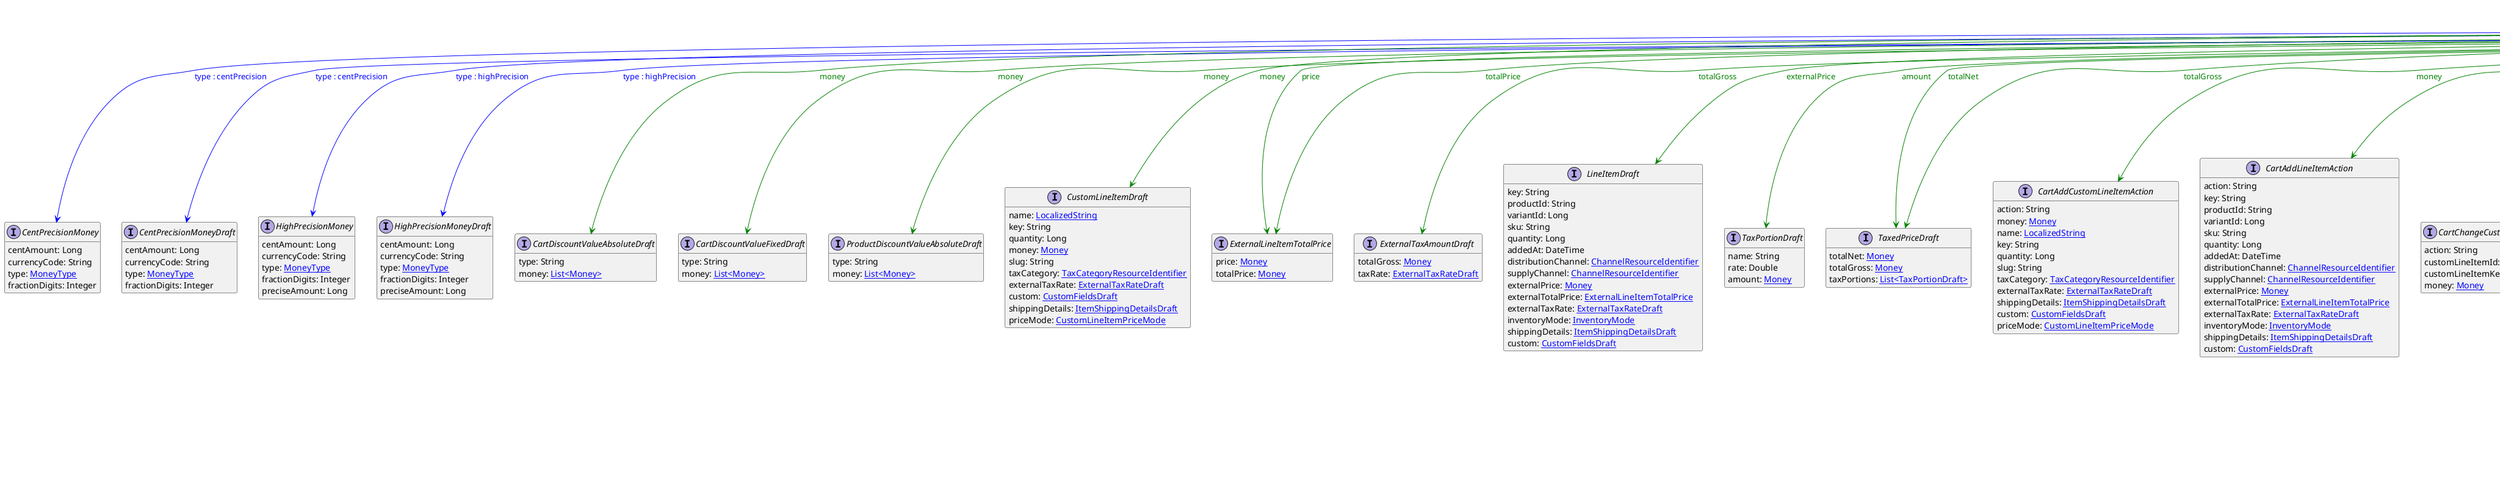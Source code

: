 @startuml

hide empty fields
hide empty methods
legend
|= |= line |
|<back:black>   </back>| inheritance |
|<back:green>   </back>| property reference |
|<back:blue>   </back>| discriminated class |
endlegend
interface Money [[Money.svg]]  {
    centAmount: Long
    currencyCode: String
}


interface CentPrecisionMoney [[CentPrecisionMoney.svg]]  {
    centAmount: Long
    currencyCode: String
    type: [[MoneyType.svg MoneyType]]
    fractionDigits: Integer
}
interface CentPrecisionMoneyDraft [[CentPrecisionMoneyDraft.svg]]  {
    centAmount: Long
    currencyCode: String
    type: [[MoneyType.svg MoneyType]]
    fractionDigits: Integer
}
interface HighPrecisionMoney [[HighPrecisionMoney.svg]]  {
    centAmount: Long
    currencyCode: String
    type: [[MoneyType.svg MoneyType]]
    fractionDigits: Integer
    preciseAmount: Long
}
interface HighPrecisionMoneyDraft [[HighPrecisionMoneyDraft.svg]]  {
    centAmount: Long
    currencyCode: String
    type: [[MoneyType.svg MoneyType]]
    fractionDigits: Integer
    preciseAmount: Long
}
interface CartDiscountValueAbsoluteDraft [[CartDiscountValueAbsoluteDraft.svg]]  {
    type: String
    money: [[Money.svg List<Money>]]
}
interface CartDiscountValueFixedDraft [[CartDiscountValueFixedDraft.svg]]  {
    type: String
    money: [[Money.svg List<Money>]]
}
interface ProductDiscountValueAbsoluteDraft [[ProductDiscountValueAbsoluteDraft.svg]]  {
    type: String
    money: [[Money.svg List<Money>]]
}
interface CustomLineItemDraft [[CustomLineItemDraft.svg]]  {
    name: [[LocalizedString.svg LocalizedString]]
    key: String
    quantity: Long
    money: [[Money.svg Money]]
    slug: String
    taxCategory: [[TaxCategoryResourceIdentifier.svg TaxCategoryResourceIdentifier]]
    externalTaxRate: [[ExternalTaxRateDraft.svg ExternalTaxRateDraft]]
    custom: [[CustomFieldsDraft.svg CustomFieldsDraft]]
    shippingDetails: [[ItemShippingDetailsDraft.svg ItemShippingDetailsDraft]]
    priceMode: [[CustomLineItemPriceMode.svg CustomLineItemPriceMode]]
}
interface ExternalLineItemTotalPrice [[ExternalLineItemTotalPrice.svg]]  {
    price: [[Money.svg Money]]
    totalPrice: [[Money.svg Money]]
}
interface ExternalTaxAmountDraft [[ExternalTaxAmountDraft.svg]]  {
    totalGross: [[Money.svg Money]]
    taxRate: [[ExternalTaxRateDraft.svg ExternalTaxRateDraft]]
}
interface LineItemDraft [[LineItemDraft.svg]]  {
    key: String
    productId: String
    variantId: Long
    sku: String
    quantity: Long
    addedAt: DateTime
    distributionChannel: [[ChannelResourceIdentifier.svg ChannelResourceIdentifier]]
    supplyChannel: [[ChannelResourceIdentifier.svg ChannelResourceIdentifier]]
    externalPrice: [[Money.svg Money]]
    externalTotalPrice: [[ExternalLineItemTotalPrice.svg ExternalLineItemTotalPrice]]
    externalTaxRate: [[ExternalTaxRateDraft.svg ExternalTaxRateDraft]]
    inventoryMode: [[InventoryMode.svg InventoryMode]]
    shippingDetails: [[ItemShippingDetailsDraft.svg ItemShippingDetailsDraft]]
    custom: [[CustomFieldsDraft.svg CustomFieldsDraft]]
}
interface TaxPortionDraft [[TaxPortionDraft.svg]]  {
    name: String
    rate: Double
    amount: [[Money.svg Money]]
}
interface TaxedPriceDraft [[TaxedPriceDraft.svg]]  {
    totalNet: [[Money.svg Money]]
    totalGross: [[Money.svg Money]]
    taxPortions: [[TaxPortionDraft.svg List<TaxPortionDraft>]]
}
interface CartAddCustomLineItemAction [[CartAddCustomLineItemAction.svg]]  {
    action: String
    money: [[Money.svg Money]]
    name: [[LocalizedString.svg LocalizedString]]
    key: String
    quantity: Long
    slug: String
    taxCategory: [[TaxCategoryResourceIdentifier.svg TaxCategoryResourceIdentifier]]
    externalTaxRate: [[ExternalTaxRateDraft.svg ExternalTaxRateDraft]]
    shippingDetails: [[ItemShippingDetailsDraft.svg ItemShippingDetailsDraft]]
    custom: [[CustomFieldsDraft.svg CustomFieldsDraft]]
    priceMode: [[CustomLineItemPriceMode.svg CustomLineItemPriceMode]]
}
interface CartAddLineItemAction [[CartAddLineItemAction.svg]]  {
    action: String
    key: String
    productId: String
    variantId: Long
    sku: String
    quantity: Long
    addedAt: DateTime
    distributionChannel: [[ChannelResourceIdentifier.svg ChannelResourceIdentifier]]
    supplyChannel: [[ChannelResourceIdentifier.svg ChannelResourceIdentifier]]
    externalPrice: [[Money.svg Money]]
    externalTotalPrice: [[ExternalLineItemTotalPrice.svg ExternalLineItemTotalPrice]]
    externalTaxRate: [[ExternalTaxRateDraft.svg ExternalTaxRateDraft]]
    inventoryMode: [[InventoryMode.svg InventoryMode]]
    shippingDetails: [[ItemShippingDetailsDraft.svg ItemShippingDetailsDraft]]
    custom: [[CustomFieldsDraft.svg CustomFieldsDraft]]
}
interface CartChangeCustomLineItemMoneyAction [[CartChangeCustomLineItemMoneyAction.svg]]  {
    action: String
    customLineItemId: String
    customLineItemKey: String
    money: [[Money.svg Money]]
}
interface CartChangeLineItemQuantityAction [[CartChangeLineItemQuantityAction.svg]]  {
    action: String
    lineItemId: String
    lineItemKey: String
    quantity: Long
    externalPrice: [[Money.svg Money]]
    externalTotalPrice: [[ExternalLineItemTotalPrice.svg ExternalLineItemTotalPrice]]
}
interface CartRemoveLineItemAction [[CartRemoveLineItemAction.svg]]  {
    action: String
    lineItemId: String
    lineItemKey: String
    quantity: Long
    externalPrice: [[Money.svg Money]]
    externalTotalPrice: [[ExternalLineItemTotalPrice.svg ExternalLineItemTotalPrice]]
    shippingDetailsToRemove: [[ItemShippingDetailsDraft.svg ItemShippingDetailsDraft]]
}
interface CartSetCartTotalTaxAction [[CartSetCartTotalTaxAction.svg]]  {
    action: String
    externalTotalGross: [[Money.svg Money]]
    externalTaxPortions: [[TaxPortionDraft.svg List<TaxPortionDraft>]]
}
interface CartSetLineItemPriceAction [[CartSetLineItemPriceAction.svg]]  {
    action: String
    lineItemId: String
    lineItemKey: String
    externalPrice: [[Money.svg Money]]
}
interface DiscountedPriceDraft [[DiscountedPriceDraft.svg]]  {
    value: [[Money.svg Money]]
    discount: [[ProductDiscountReference.svg ProductDiscountReference]]
}
interface PriceDraft [[PriceDraft.svg]]  {
    key: String
    value: [[Money.svg Money]]
    country: String
    customerGroup: [[CustomerGroupResourceIdentifier.svg CustomerGroupResourceIdentifier]]
    channel: [[ChannelResourceIdentifier.svg ChannelResourceIdentifier]]
    validFrom: DateTime
    validUntil: DateTime
    discounted: [[DiscountedPriceDraft.svg DiscountedPriceDraft]]
    tiers: [[PriceTierDraft.svg List<PriceTierDraft>]]
    custom: [[CustomFieldsDraft.svg CustomFieldsDraft]]
}
interface PriceTierDraft [[PriceTierDraft.svg]]  {
    minimumQuantity: Long
    value: [[Money.svg Money]]
}
interface QueryPrice [[QueryPrice.svg]]  {
    id: String
    value: [[Money.svg Money]]
    country: String
    customerGroup: [[CustomerGroupReference.svg CustomerGroupReference]]
    channel: [[ChannelReference.svg ChannelReference]]
    validFrom: DateTime
    validUntil: DateTime
    discounted: [[DiscountedPriceDraft.svg DiscountedPriceDraft]]
    custom: [[CustomFields.svg CustomFields]]
    tiers: [[PriceTierDraft.svg List<PriceTierDraft>]]
}
interface MyPaymentDraft [[MyPaymentDraft.svg]]  {
    amountPlanned: [[Money.svg Money]]
    paymentMethodInfo: [[PaymentMethodInfo.svg PaymentMethodInfo]]
    custom: [[CustomFieldsDraft.svg CustomFieldsDraft]]
    transaction: [[MyTransactionDraft.svg MyTransactionDraft]]
}
interface MyTransactionDraft [[MyTransactionDraft.svg]]  {
    timestamp: DateTime
    type: [[TransactionType.svg TransactionType]]
    amount: [[Money.svg Money]]
    interactionId: String
    custom: [[CustomFieldsDraft.svg CustomFieldsDraft]]
}
interface MyCartChangeLineItemQuantityAction [[MyCartChangeLineItemQuantityAction.svg]]  {
    action: String
    lineItemId: String
    lineItemKey: String
    quantity: Long
    externalPrice: [[Money.svg Money]]
    externalTotalPrice: [[ExternalLineItemTotalPrice.svg ExternalLineItemTotalPrice]]
}
interface MyCartRemoveLineItemAction [[MyCartRemoveLineItemAction.svg]]  {
    action: String
    lineItemId: String
    lineItemKey: String
    quantity: Long
    externalPrice: [[Money.svg Money]]
    externalTotalPrice: [[ExternalLineItemTotalPrice.svg ExternalLineItemTotalPrice]]
    shippingDetailsToRemove: [[ItemShippingDetailsDraft.svg ItemShippingDetailsDraft]]
}
interface MyPaymentChangeAmountPlannedAction [[MyPaymentChangeAmountPlannedAction.svg]]  {
    action: String
    amount: [[Money.svg Money]]
}
interface OrderLineItemDiscountSetMessage [[OrderLineItemDiscountSetMessage.svg]]  {
    id: String
    version: Long
    createdAt: DateTime
    lastModifiedAt: DateTime
    lastModifiedBy: [[LastModifiedBy.svg LastModifiedBy]]
    createdBy: [[CreatedBy.svg CreatedBy]]
    sequenceNumber: Long
    resource: [[Reference.svg Reference]]
    resourceVersion: Long
    type: String
    resourceUserProvidedIdentifiers: [[UserProvidedIdentifiers.svg UserProvidedIdentifiers]]
    lineItemId: String
    lineItemKey: String
    discountedPricePerQuantity: [[DiscountedLineItemPriceForQuantity.svg List<DiscountedLineItemPriceForQuantity>]]
    totalPrice: [[Money.svg Money]]
    taxedPrice: [[TaxedItemPrice.svg TaxedItemPrice]]
    taxedPricePortions: [[MethodTaxedPrice.svg List<MethodTaxedPrice>]]
}
interface StandalonePriceValueChangedMessage [[StandalonePriceValueChangedMessage.svg]]  {
    id: String
    version: Long
    createdAt: DateTime
    lastModifiedAt: DateTime
    lastModifiedBy: [[LastModifiedBy.svg LastModifiedBy]]
    createdBy: [[CreatedBy.svg CreatedBy]]
    sequenceNumber: Long
    resource: [[Reference.svg Reference]]
    resourceVersion: Long
    type: String
    resourceUserProvidedIdentifiers: [[UserProvidedIdentifiers.svg UserProvidedIdentifiers]]
    value: [[Money.svg Money]]
    staged: Boolean
    oldValue: [[Money.svg Money]]
}
interface OrderLineItemDiscountSetMessagePayload [[OrderLineItemDiscountSetMessagePayload.svg]]  {
    type: String
    lineItemId: String
    lineItemKey: String
    discountedPricePerQuantity: [[DiscountedLineItemPriceForQuantity.svg List<DiscountedLineItemPriceForQuantity>]]
    totalPrice: [[Money.svg Money]]
    taxedPrice: [[TaxedItemPrice.svg TaxedItemPrice]]
    taxedPricePortions: [[MethodTaxedPrice.svg List<MethodTaxedPrice>]]
}
interface StandalonePriceValueChangedMessagePayload [[StandalonePriceValueChangedMessagePayload.svg]]  {
    type: String
    value: [[Money.svg Money]]
    staged: Boolean
    oldValue: [[Money.svg Money]]
}
interface StagedOrderAddCustomLineItemAction [[StagedOrderAddCustomLineItemAction.svg]]  {
    action: String
    money: [[Money.svg Money]]
    name: [[LocalizedString.svg LocalizedString]]
    key: String
    quantity: Long
    slug: String
    taxCategory: [[TaxCategoryResourceIdentifier.svg TaxCategoryResourceIdentifier]]
    externalTaxRate: [[ExternalTaxRateDraft.svg ExternalTaxRateDraft]]
    shippingDetails: [[ItemShippingDetailsDraft.svg ItemShippingDetailsDraft]]
    priceMode: [[CustomLineItemPriceMode.svg CustomLineItemPriceMode]]
    custom: [[CustomFieldsDraft.svg CustomFieldsDraft]]
}
interface StagedOrderAddLineItemAction [[StagedOrderAddLineItemAction.svg]]  {
    action: String
    key: String
    productId: String
    variantId: Long
    sku: String
    quantity: Long
    addedAt: DateTime
    distributionChannel: [[ChannelResourceIdentifier.svg ChannelResourceIdentifier]]
    supplyChannel: [[ChannelResourceIdentifier.svg ChannelResourceIdentifier]]
    externalPrice: [[Money.svg Money]]
    externalTotalPrice: [[ExternalLineItemTotalPrice.svg ExternalLineItemTotalPrice]]
    externalTaxRate: [[ExternalTaxRateDraft.svg ExternalTaxRateDraft]]
    inventoryMode: [[InventoryMode.svg InventoryMode]]
    shippingDetails: [[ItemShippingDetailsDraft.svg ItemShippingDetailsDraft]]
    custom: [[CustomFieldsDraft.svg CustomFieldsDraft]]
}
interface StagedOrderChangeCustomLineItemMoneyAction [[StagedOrderChangeCustomLineItemMoneyAction.svg]]  {
    action: String
    customLineItemId: String
    customLineItemKey: String
    money: [[Money.svg Money]]
}
interface StagedOrderChangeLineItemQuantityAction [[StagedOrderChangeLineItemQuantityAction.svg]]  {
    action: String
    lineItemId: String
    lineItemKey: String
    quantity: Long
    externalPrice: [[Money.svg Money]]
    externalTotalPrice: [[ExternalLineItemTotalPrice.svg ExternalLineItemTotalPrice]]
}
interface StagedOrderRemoveLineItemAction [[StagedOrderRemoveLineItemAction.svg]]  {
    action: String
    lineItemId: String
    lineItemKey: String
    quantity: Long
    externalPrice: [[Money.svg Money]]
    externalTotalPrice: [[ExternalLineItemTotalPrice.svg ExternalLineItemTotalPrice]]
    shippingDetailsToRemove: [[ItemShippingDetailsDraft.svg ItemShippingDetailsDraft]]
}
interface StagedOrderSetLineItemPriceAction [[StagedOrderSetLineItemPriceAction.svg]]  {
    action: String
    lineItemId: String
    lineItemKey: String
    externalPrice: [[Money.svg Money]]
}
interface StagedOrderSetOrderTotalTaxAction [[StagedOrderSetOrderTotalTaxAction.svg]]  {
    action: String
    externalTotalGross: [[Money.svg Money]]
    externalTaxPortions: [[TaxPortionDraft.svg List<TaxPortionDraft>]]
}
interface CustomLineItemImportDraft [[CustomLineItemImportDraft.svg]]  {
    name: [[LocalizedString.svg LocalizedString]]
    quantity: Long
    money: [[Money.svg Money]]
    slug: String
    state: [[ItemState.svg List<ItemState>]]
    taxRate: [[TaxRate.svg TaxRate]]
    taxCategory: [[TaxCategoryResourceIdentifier.svg TaxCategoryResourceIdentifier]]
    custom: [[CustomFieldsDraft.svg CustomFieldsDraft]]
    shippingDetails: [[ItemShippingDetailsDraft.svg ItemShippingDetailsDraft]]
    priceMode: [[CustomLineItemPriceMode.svg CustomLineItemPriceMode]]
}
interface OrderImportDraft [[OrderImportDraft.svg]]  {
    orderNumber: String
    customerId: String
    customerEmail: String
    lineItems: [[LineItemImportDraft.svg List<LineItemImportDraft>]]
    customLineItems: [[CustomLineItemImportDraft.svg List<CustomLineItemImportDraft>]]
    totalPrice: [[Money.svg Money]]
    taxedPrice: [[TaxedPriceDraft.svg TaxedPriceDraft]]
    shippingAddress: [[BaseAddress.svg BaseAddress]]
    billingAddress: [[BaseAddress.svg BaseAddress]]
    customerGroup: [[CustomerGroupResourceIdentifier.svg CustomerGroupResourceIdentifier]]
    country: String
    orderState: [[OrderState.svg OrderState]]
    state: [[StateReference.svg StateReference]]
    shipmentState: [[ShipmentState.svg ShipmentState]]
    paymentState: [[PaymentState.svg PaymentState]]
    shippingInfo: [[ShippingInfoImportDraft.svg ShippingInfoImportDraft]]
    paymentInfo: [[PaymentInfo.svg PaymentInfo]]
    completedAt: DateTime
    custom: [[CustomFieldsDraft.svg CustomFieldsDraft]]
    inventoryMode: [[InventoryMode.svg InventoryMode]]
    taxRoundingMode: [[RoundingMode.svg RoundingMode]]
    itemShippingAddresses: [[BaseAddress.svg List<BaseAddress>]]
    businessUnit: [[BusinessUnitResourceIdentifier.svg BusinessUnitResourceIdentifier]]
    store: [[StoreResourceIdentifier.svg StoreResourceIdentifier]]
    origin: [[CartOrigin.svg CartOrigin]]
}
interface ShippingInfoImportDraft [[ShippingInfoImportDraft.svg]]  {
    shippingMethodName: String
    price: [[Money.svg Money]]
    shippingRate: [[ShippingRateDraft.svg ShippingRateDraft]]
    taxRate: [[TaxRate.svg TaxRate]]
    taxCategory: [[TaxCategoryResourceIdentifier.svg TaxCategoryResourceIdentifier]]
    shippingMethod: [[ShippingMethodResourceIdentifier.svg ShippingMethodResourceIdentifier]]
    deliveries: [[DeliveryDraft.svg List<DeliveryDraft>]]
    discountedPrice: [[DiscountedLineItemPriceDraft.svg DiscountedLineItemPriceDraft]]
    shippingMethodState: [[ShippingMethodState.svg ShippingMethodState]]
}
interface PaymentDraft [[PaymentDraft.svg]]  {
    customer: [[CustomerResourceIdentifier.svg CustomerResourceIdentifier]]
    anonymousId: String
    externalId: String
    interfaceId: String
    amountPlanned: [[Money.svg Money]]
    amountAuthorized: [[Money.svg Money]]
    authorizedUntil: String
    amountPaid: [[Money.svg Money]]
    amountRefunded: [[Money.svg Money]]
    paymentMethodInfo: [[PaymentMethodInfo.svg PaymentMethodInfo]]
    paymentStatus: [[PaymentStatusDraft.svg PaymentStatusDraft]]
    transactions: [[TransactionDraft.svg List<TransactionDraft>]]
    interfaceInteractions: [[CustomFieldsDraft.svg List<CustomFieldsDraft>]]
    custom: [[CustomFieldsDraft.svg CustomFieldsDraft]]
    key: String
}
interface TransactionDraft [[TransactionDraft.svg]]  {
    timestamp: DateTime
    type: [[TransactionType.svg TransactionType]]
    amount: [[Money.svg Money]]
    interactionId: String
    state: [[TransactionState.svg TransactionState]]
    custom: [[CustomFieldsDraft.svg CustomFieldsDraft]]
}
interface PaymentChangeAmountPlannedAction [[PaymentChangeAmountPlannedAction.svg]]  {
    action: String
    amount: [[Money.svg Money]]
}
interface CartClassificationTier [[CartClassificationTier.svg]]  {
    type: [[ShippingRateTierType.svg ShippingRateTierType]]
    value: String
    price: [[Money.svg Money]]
    isMatching: Boolean
}
interface CartScoreTier [[CartScoreTier.svg]]  {
    type: [[ShippingRateTierType.svg ShippingRateTierType]]
    score: Integer
    price: [[Money.svg Money]]
    priceFunction: [[PriceFunction.svg PriceFunction]]
    isMatching: Boolean
}
interface CartValueTier [[CartValueTier.svg]]  {
    type: [[ShippingRateTierType.svg ShippingRateTierType]]
    minimumCentAmount: Long
    price: [[Money.svg Money]]
    isMatching: Boolean
}
interface ShippingRateDraft [[ShippingRateDraft.svg]]  {
    price: [[Money.svg Money]]
    freeAbove: [[Money.svg Money]]
    tiers: [[ShippingRatePriceTier.svg List<ShippingRatePriceTier>]]
}
interface StandalonePriceDraft [[StandalonePriceDraft.svg]]  {
    key: String
    sku: String
    value: [[Money.svg Money]]
    country: String
    customerGroup: [[CustomerGroupResourceIdentifier.svg CustomerGroupResourceIdentifier]]
    channel: [[ChannelResourceIdentifier.svg ChannelResourceIdentifier]]
    validFrom: DateTime
    validUntil: DateTime
    tiers: [[PriceTierDraft.svg List<PriceTierDraft>]]
    discounted: [[DiscountedPriceDraft.svg DiscountedPriceDraft]]
    custom: [[CustomFieldsDraft.svg CustomFieldsDraft]]
    active: Boolean
}
interface StandalonePriceChangeValueAction [[StandalonePriceChangeValueAction.svg]]  {
    action: String
    value: [[Money.svg Money]]
    staged: Boolean
}
Money --> CentPrecisionMoney #blue;text:blue : "type : centPrecision"
Money --> CentPrecisionMoneyDraft #blue;text:blue : "type : centPrecision"
Money --> HighPrecisionMoney #blue;text:blue : "type : highPrecision"
Money --> HighPrecisionMoneyDraft #blue;text:blue : "type : highPrecision"
Money --> CartDiscountValueAbsoluteDraft #green;text:green : "money"
Money --> CartDiscountValueFixedDraft #green;text:green : "money"
Money --> ProductDiscountValueAbsoluteDraft #green;text:green : "money"
Money --> CustomLineItemDraft #green;text:green : "money"
Money --> ExternalLineItemTotalPrice #green;text:green : "price"
Money --> ExternalLineItemTotalPrice #green;text:green : "totalPrice"
Money --> ExternalTaxAmountDraft #green;text:green : "totalGross"
Money --> LineItemDraft #green;text:green : "externalPrice"
Money --> TaxPortionDraft #green;text:green : "amount"
Money --> TaxedPriceDraft #green;text:green : "totalNet"
Money --> TaxedPriceDraft #green;text:green : "totalGross"
Money --> CartAddCustomLineItemAction #green;text:green : "money"
Money --> CartAddLineItemAction #green;text:green : "externalPrice"
Money --> CartChangeCustomLineItemMoneyAction #green;text:green : "money"
Money --> CartChangeLineItemQuantityAction #green;text:green : "externalPrice"
Money --> CartRemoveLineItemAction #green;text:green : "externalPrice"
Money --> CartSetCartTotalTaxAction #green;text:green : "externalTotalGross"
Money --> CartSetLineItemPriceAction #green;text:green : "externalPrice"
Money --> DiscountedPriceDraft #green;text:green : "value"
Money --> PriceDraft #green;text:green : "value"
Money --> PriceTierDraft #green;text:green : "value"
Money --> QueryPrice #green;text:green : "value"
Money --> MyPaymentDraft #green;text:green : "amountPlanned"
Money --> MyTransactionDraft #green;text:green : "amount"
Money --> MyCartChangeLineItemQuantityAction #green;text:green : "externalPrice"
Money --> MyCartRemoveLineItemAction #green;text:green : "externalPrice"
Money --> MyPaymentChangeAmountPlannedAction #green;text:green : "amount"
Money --> OrderLineItemDiscountSetMessage #green;text:green : "totalPrice"
Money --> StandalonePriceValueChangedMessage #green;text:green : "value"
Money --> StandalonePriceValueChangedMessage #green;text:green : "oldValue"
Money --> OrderLineItemDiscountSetMessagePayload #green;text:green : "totalPrice"
Money --> StandalonePriceValueChangedMessagePayload #green;text:green : "value"
Money --> StandalonePriceValueChangedMessagePayload #green;text:green : "oldValue"
Money --> StagedOrderAddCustomLineItemAction #green;text:green : "money"
Money --> StagedOrderAddLineItemAction #green;text:green : "externalPrice"
Money --> StagedOrderChangeCustomLineItemMoneyAction #green;text:green : "money"
Money --> StagedOrderChangeLineItemQuantityAction #green;text:green : "externalPrice"
Money --> StagedOrderRemoveLineItemAction #green;text:green : "externalPrice"
Money --> StagedOrderSetLineItemPriceAction #green;text:green : "externalPrice"
Money --> StagedOrderSetOrderTotalTaxAction #green;text:green : "externalTotalGross"
Money --> CustomLineItemImportDraft #green;text:green : "money"
Money --> OrderImportDraft #green;text:green : "totalPrice"
Money --> ShippingInfoImportDraft #green;text:green : "price"
Money --> PaymentDraft #green;text:green : "amountPlanned"
Money --> PaymentDraft #green;text:green : "amountAuthorized"
Money --> PaymentDraft #green;text:green : "amountPaid"
Money --> PaymentDraft #green;text:green : "amountRefunded"
Money --> TransactionDraft #green;text:green : "amount"
Money --> PaymentChangeAmountPlannedAction #green;text:green : "amount"
Money --> CartClassificationTier #green;text:green : "price"
Money --> CartScoreTier #green;text:green : "price"
Money --> CartValueTier #green;text:green : "price"
Money --> ShippingRateDraft #green;text:green : "price"
Money --> ShippingRateDraft #green;text:green : "freeAbove"
Money --> StandalonePriceDraft #green;text:green : "value"
Money --> StandalonePriceChangeValueAction #green;text:green : "value"
@enduml
